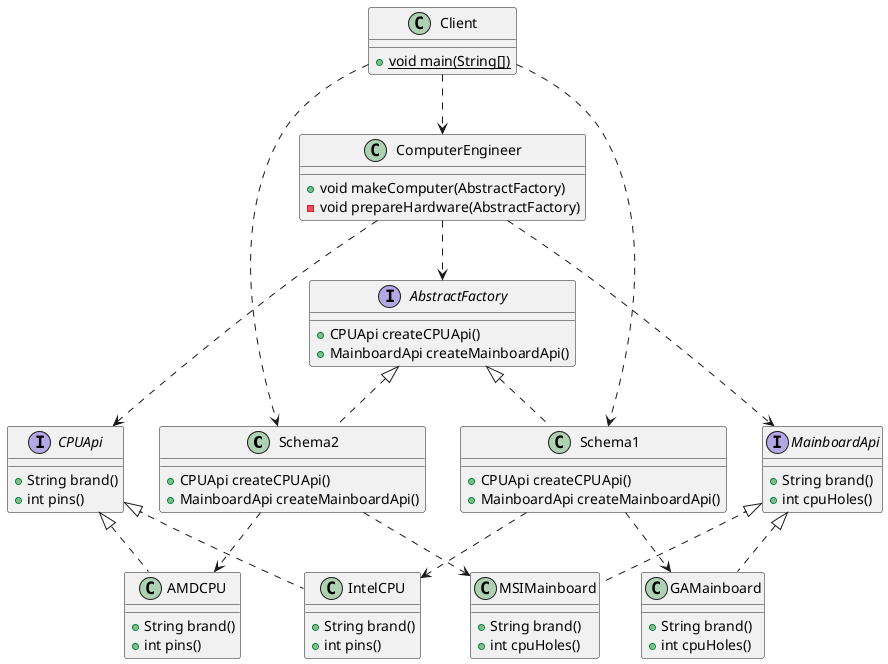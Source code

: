 @startuml
class Schema2 {
+ CPUApi createCPUApi()
+ MainboardApi createMainboardApi()
}
interface CPUApi {
+ String brand()
+ int pins()
}
interface AbstractFactory {
+ CPUApi createCPUApi()
+ MainboardApi createMainboardApi()
}
interface MainboardApi {
+ String brand()
+ int cpuHoles()
}
class ComputerEngineer {
+ void makeComputer(AbstractFactory)
- void prepareHardware(AbstractFactory)
}
class Schema1 {
+ CPUApi createCPUApi()
+ MainboardApi createMainboardApi()
}
class GAMainboard {
+ String brand()
+ int cpuHoles()
}
class IntelCPU {
+ String brand()
+ int pins()
}
class MSIMainboard {
+ String brand()
+ int cpuHoles()
}
class AMDCPU {
+ String brand()
+ int pins()
}
class Client {
+ {static} void main(String[])
}

ComputerEngineer ..> AbstractFactory
ComputerEngineer ..> CPUApi
ComputerEngineer ..> MainboardApi


AbstractFactory <|.. Schema2
AbstractFactory <|.. Schema1
MainboardApi <|.. GAMainboard
MainboardApi <|.. MSIMainboard
CPUApi <|.. IntelCPU
CPUApi <|.. AMDCPU

Client ..> Schema1
Client ..> Schema2
Client ..> ComputerEngineer
Schema1 ..> IntelCPU
Schema1 ..> GAMainboard
Schema2 ..> AMDCPU
Schema2 ..> MSIMainboard
@enduml